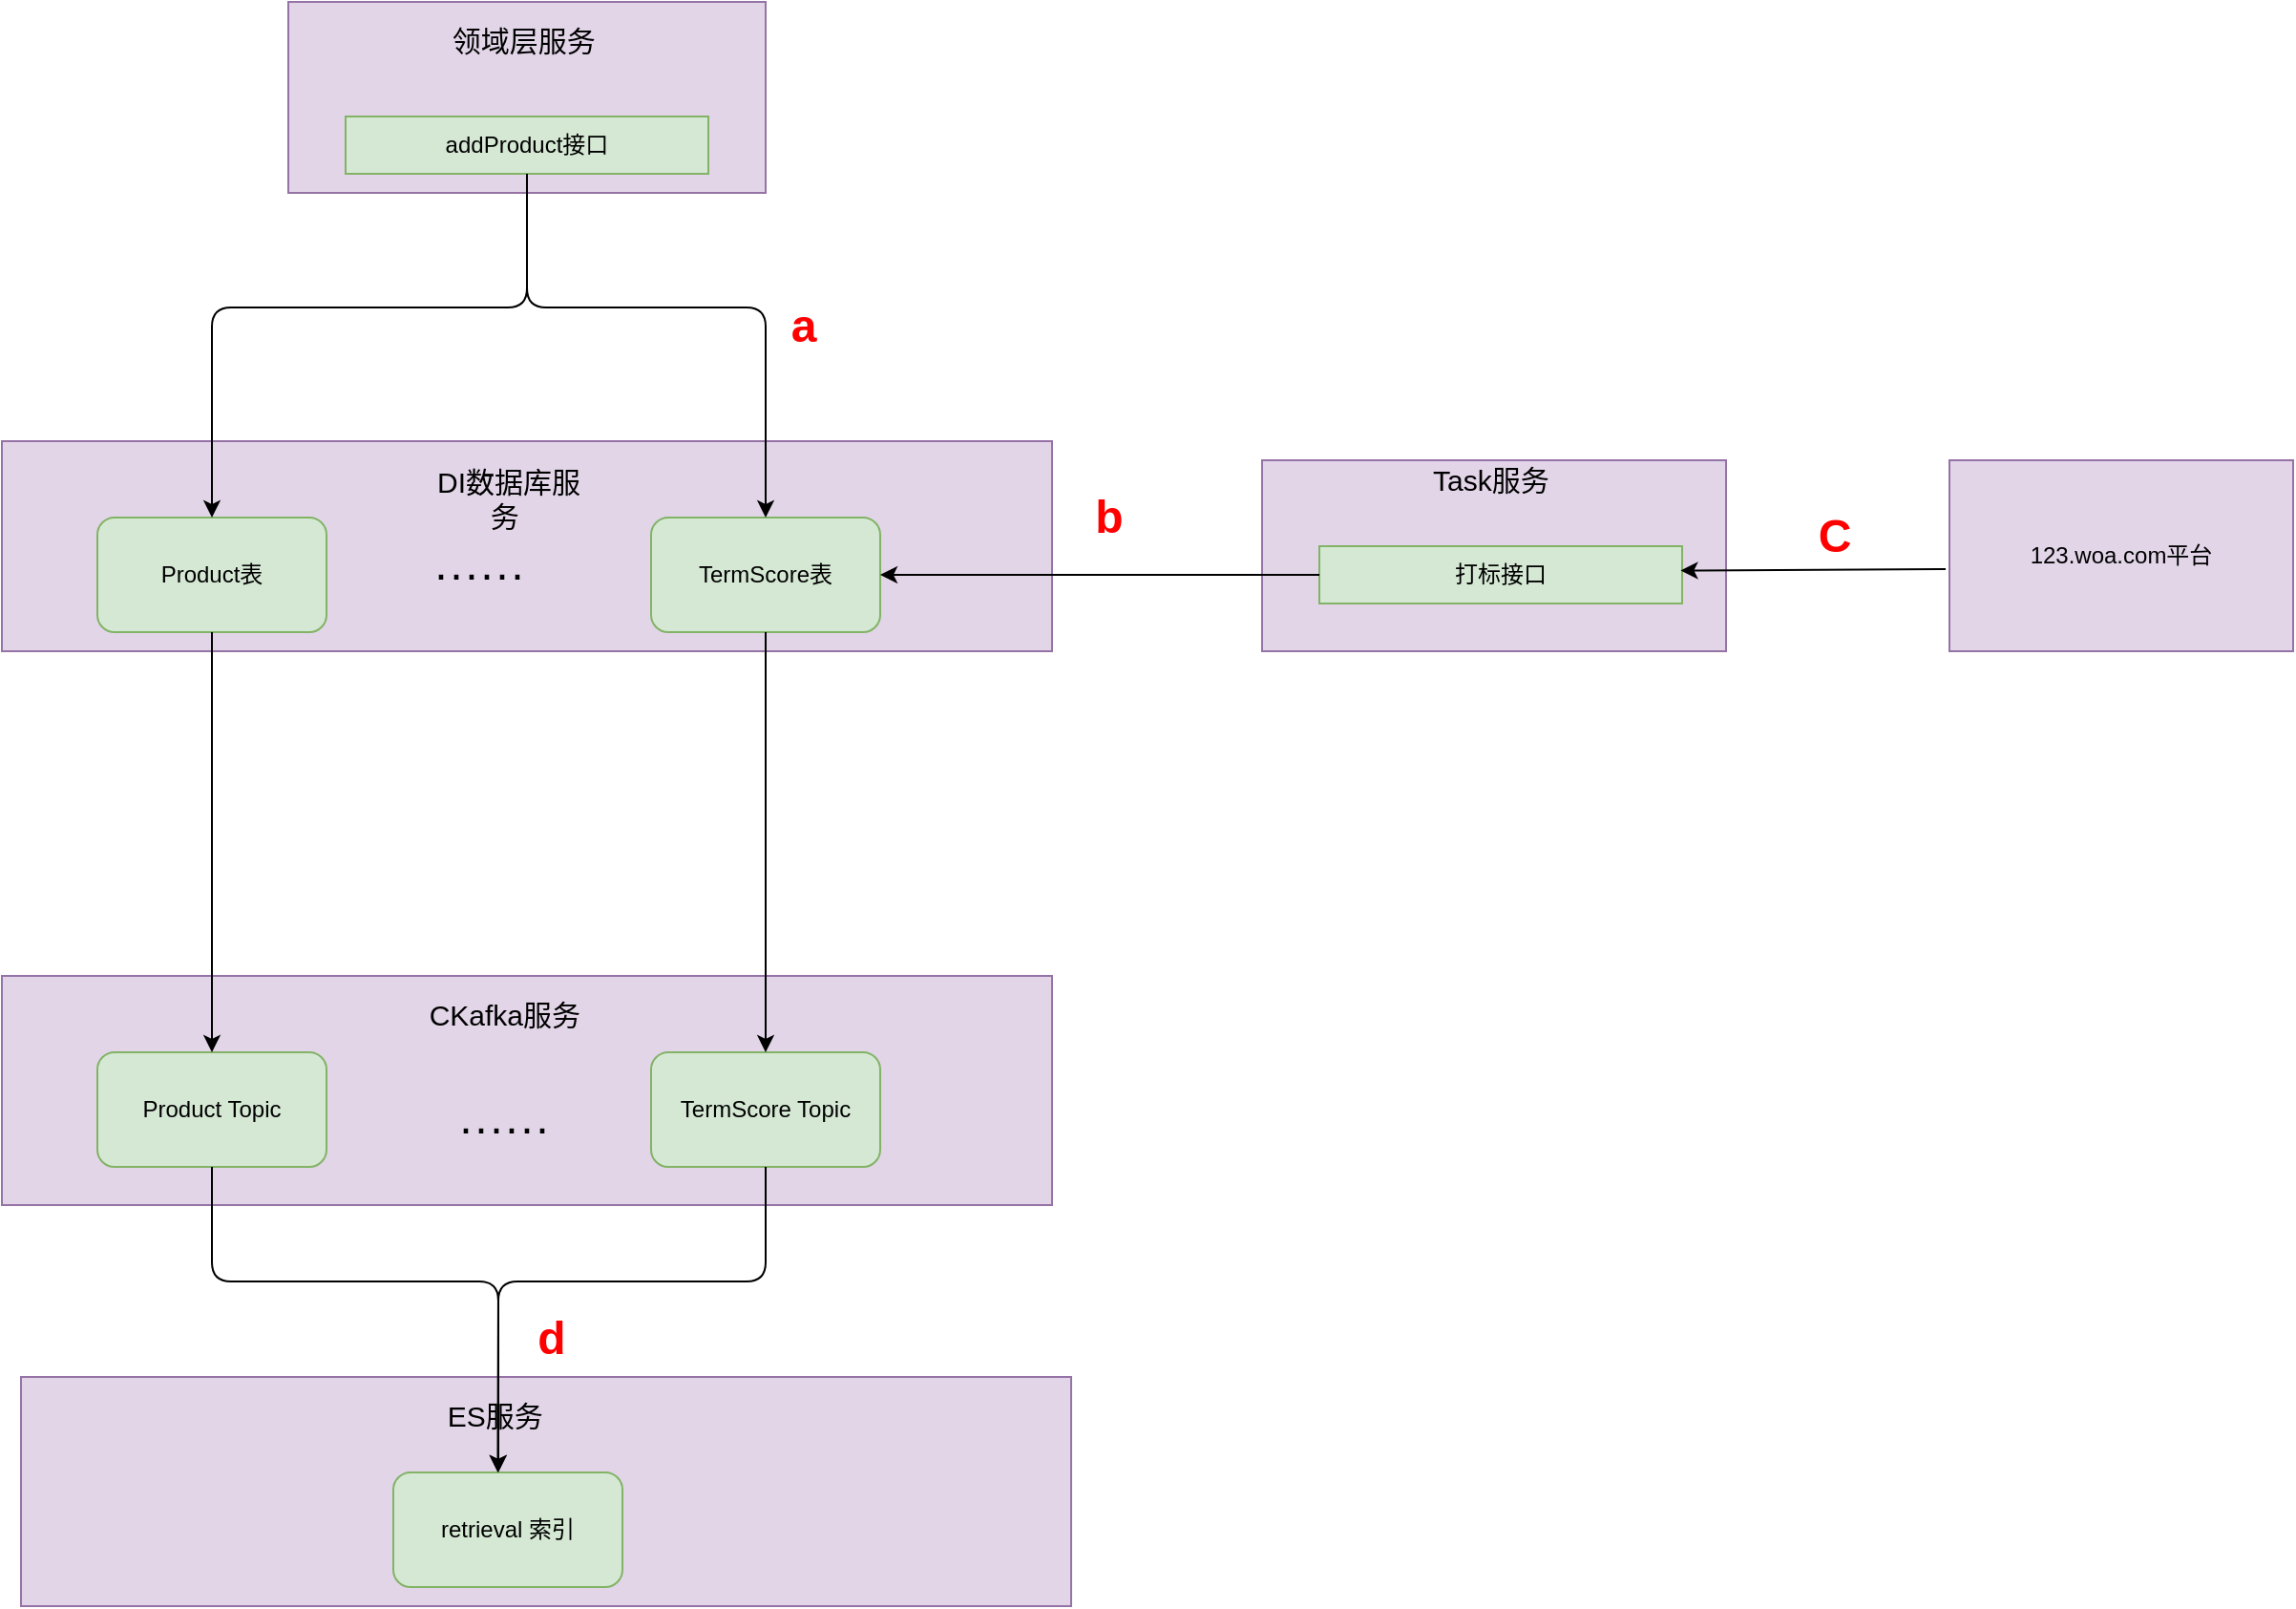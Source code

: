 <mxfile version="13.9.7" type="github">
  <diagram name="Page-1" id="12e1b939-464a-85fe-373e-61e167be1490">
    <mxGraphModel dx="1527" dy="1038" grid="1" gridSize="10" guides="1" tooltips="1" connect="1" arrows="1" fold="1" page="1" pageScale="1.5" pageWidth="1169" pageHeight="826" background="#ffffff" math="0" shadow="0">
      <root>
        <mxCell id="0" />
        <mxCell id="1" parent="0" />
        <mxCell id="-LDYD3RDuGb-UG7Gp8UZ-1" value="" style="rounded=0;whiteSpace=wrap;html=1;fillColor=#e1d5e7;strokeColor=#9673a6;" vertex="1" parent="1">
          <mxGeometry x="380" y="320" width="250" height="100" as="geometry" />
        </mxCell>
        <mxCell id="-LDYD3RDuGb-UG7Gp8UZ-2" value="" style="rounded=0;whiteSpace=wrap;html=1;fillColor=#e1d5e7;strokeColor=#9673a6;" vertex="1" parent="1">
          <mxGeometry x="230" y="550" width="550" height="110" as="geometry" />
        </mxCell>
        <mxCell id="-LDYD3RDuGb-UG7Gp8UZ-3" value="Product表" style="rounded=1;whiteSpace=wrap;html=1;fillColor=#d5e8d4;strokeColor=#82b366;" vertex="1" parent="1">
          <mxGeometry x="280" y="590" width="120" height="60" as="geometry" />
        </mxCell>
        <mxCell id="-LDYD3RDuGb-UG7Gp8UZ-4" value="TermScore表" style="rounded=1;whiteSpace=wrap;html=1;fillColor=#d5e8d4;strokeColor=#82b366;" vertex="1" parent="1">
          <mxGeometry x="570" y="590" width="120" height="60" as="geometry" />
        </mxCell>
        <mxCell id="-LDYD3RDuGb-UG7Gp8UZ-5" value="addProduct接口" style="rounded=0;whiteSpace=wrap;html=1;fillColor=#d5e8d4;strokeColor=#82b366;" vertex="1" parent="1">
          <mxGeometry x="410" y="380" width="190" height="30" as="geometry" />
        </mxCell>
        <mxCell id="-LDYD3RDuGb-UG7Gp8UZ-6" value="" style="endArrow=classic;html=1;exitX=0.5;exitY=1;exitDx=0;exitDy=0;" edge="1" parent="1" source="-LDYD3RDuGb-UG7Gp8UZ-5" target="-LDYD3RDuGb-UG7Gp8UZ-3">
          <mxGeometry width="50" height="50" relative="1" as="geometry">
            <mxPoint x="520" y="450" as="sourcePoint" />
            <mxPoint x="570" y="400" as="targetPoint" />
            <Array as="points">
              <mxPoint x="505" y="480" />
              <mxPoint x="340" y="480" />
            </Array>
          </mxGeometry>
        </mxCell>
        <mxCell id="-LDYD3RDuGb-UG7Gp8UZ-7" value="" style="endArrow=classic;html=1;entryX=0.5;entryY=0;entryDx=0;entryDy=0;exitX=0.5;exitY=1;exitDx=0;exitDy=0;" edge="1" parent="1" source="-LDYD3RDuGb-UG7Gp8UZ-5" target="-LDYD3RDuGb-UG7Gp8UZ-4">
          <mxGeometry width="50" height="50" relative="1" as="geometry">
            <mxPoint x="540" y="410" as="sourcePoint" />
            <mxPoint x="680" y="480" as="targetPoint" />
            <Array as="points">
              <mxPoint x="505" y="480" />
              <mxPoint x="630" y="480" />
            </Array>
          </mxGeometry>
        </mxCell>
        <mxCell id="-LDYD3RDuGb-UG7Gp8UZ-8" value="&lt;font style=&quot;font-size: 24px&quot;&gt;a&lt;/font&gt;" style="text;html=1;strokeColor=none;fillColor=none;align=center;verticalAlign=middle;whiteSpace=wrap;rounded=0;fontStyle=1;fontColor=#FF0000;" vertex="1" parent="1">
          <mxGeometry x="630" y="480" width="40" height="20" as="geometry" />
        </mxCell>
        <mxCell id="-LDYD3RDuGb-UG7Gp8UZ-9" value="" style="rounded=0;whiteSpace=wrap;html=1;fillColor=#e1d5e7;strokeColor=#9673a6;" vertex="1" parent="1">
          <mxGeometry x="230" y="830" width="550" height="120" as="geometry" />
        </mxCell>
        <mxCell id="-LDYD3RDuGb-UG7Gp8UZ-10" value="" style="rounded=0;whiteSpace=wrap;html=1;fillColor=#e1d5e7;strokeColor=#9673a6;" vertex="1" parent="1">
          <mxGeometry x="890" y="560" width="243" height="100" as="geometry" />
        </mxCell>
        <mxCell id="-LDYD3RDuGb-UG7Gp8UZ-11" value="DI数据库服务&amp;nbsp;" style="text;html=1;strokeColor=none;fillColor=none;align=center;verticalAlign=middle;whiteSpace=wrap;rounded=0;fontSize=15;" vertex="1" parent="1">
          <mxGeometry x="447.5" y="570" width="95" height="20" as="geometry" />
        </mxCell>
        <mxCell id="-LDYD3RDuGb-UG7Gp8UZ-14" value="领域层服务&amp;nbsp;" style="text;html=1;strokeColor=none;fillColor=none;align=center;verticalAlign=middle;whiteSpace=wrap;rounded=0;fontSize=15;" vertex="1" parent="1">
          <mxGeometry x="457.5" y="330" width="95" height="20" as="geometry" />
        </mxCell>
        <mxCell id="-LDYD3RDuGb-UG7Gp8UZ-16" value="&lt;font style=&quot;font-size: 24px&quot;&gt;······&lt;/font&gt;" style="text;html=1;strokeColor=none;fillColor=none;align=center;verticalAlign=middle;whiteSpace=wrap;rounded=0;" vertex="1" parent="1">
          <mxGeometry x="430" y="610" width="100" height="20" as="geometry" />
        </mxCell>
        <mxCell id="-LDYD3RDuGb-UG7Gp8UZ-17" value="打标接口" style="rounded=0;whiteSpace=wrap;html=1;fillColor=#d5e8d4;strokeColor=#82b366;" vertex="1" parent="1">
          <mxGeometry x="920" y="605" width="190" height="30" as="geometry" />
        </mxCell>
        <mxCell id="-LDYD3RDuGb-UG7Gp8UZ-18" value="Task服务&amp;nbsp;" style="text;html=1;strokeColor=none;fillColor=none;align=center;verticalAlign=middle;whiteSpace=wrap;rounded=0;fontSize=15;" vertex="1" parent="1">
          <mxGeometry x="972.5" y="560" width="78" height="20" as="geometry" />
        </mxCell>
        <mxCell id="-LDYD3RDuGb-UG7Gp8UZ-19" value="" style="endArrow=classic;html=1;entryX=1;entryY=0.5;entryDx=0;entryDy=0;exitX=0;exitY=0.5;exitDx=0;exitDy=0;" edge="1" parent="1" source="-LDYD3RDuGb-UG7Gp8UZ-17" target="-LDYD3RDuGb-UG7Gp8UZ-4">
          <mxGeometry width="50" height="50" relative="1" as="geometry">
            <mxPoint x="820" y="650" as="sourcePoint" />
            <mxPoint x="870" y="600" as="targetPoint" />
          </mxGeometry>
        </mxCell>
        <mxCell id="-LDYD3RDuGb-UG7Gp8UZ-20" value="&lt;font size=&quot;5&quot;&gt;b&lt;/font&gt;" style="text;html=1;strokeColor=none;fillColor=none;align=center;verticalAlign=middle;whiteSpace=wrap;rounded=0;fontStyle=1;fontColor=#FF0000;" vertex="1" parent="1">
          <mxGeometry x="790" y="580" width="40" height="20" as="geometry" />
        </mxCell>
        <mxCell id="-LDYD3RDuGb-UG7Gp8UZ-21" value="123.woa.com平台" style="rounded=0;whiteSpace=wrap;html=1;fillColor=#e1d5e7;strokeColor=#9673a6;" vertex="1" parent="1">
          <mxGeometry x="1250" y="560" width="180" height="100" as="geometry" />
        </mxCell>
        <mxCell id="-LDYD3RDuGb-UG7Gp8UZ-22" value="" style="endArrow=classic;html=1;fontColor=#FF0000;entryX=0.996;entryY=0.425;entryDx=0;entryDy=0;exitX=-0.011;exitY=0.57;exitDx=0;exitDy=0;exitPerimeter=0;entryPerimeter=0;" edge="1" parent="1" source="-LDYD3RDuGb-UG7Gp8UZ-21" target="-LDYD3RDuGb-UG7Gp8UZ-17">
          <mxGeometry width="50" height="50" relative="1" as="geometry">
            <mxPoint x="1150" y="770" as="sourcePoint" />
            <mxPoint x="1200" y="720" as="targetPoint" />
          </mxGeometry>
        </mxCell>
        <mxCell id="-LDYD3RDuGb-UG7Gp8UZ-23" value="&lt;font size=&quot;5&quot;&gt;C&lt;/font&gt;" style="text;html=1;strokeColor=none;fillColor=none;align=center;verticalAlign=middle;whiteSpace=wrap;rounded=0;fontStyle=1;fontColor=#FF0000;" vertex="1" parent="1">
          <mxGeometry x="1170" y="590" width="40" height="20" as="geometry" />
        </mxCell>
        <mxCell id="-LDYD3RDuGb-UG7Gp8UZ-25" value="CKafka服务&amp;nbsp;" style="text;html=1;strokeColor=none;fillColor=none;align=center;verticalAlign=middle;whiteSpace=wrap;rounded=0;fontSize=15;" vertex="1" parent="1">
          <mxGeometry x="447.5" y="840" width="95" height="20" as="geometry" />
        </mxCell>
        <mxCell id="-LDYD3RDuGb-UG7Gp8UZ-26" value="Product Topic" style="rounded=1;whiteSpace=wrap;html=1;fillColor=#d5e8d4;strokeColor=#82b366;" vertex="1" parent="1">
          <mxGeometry x="280" y="870" width="120" height="60" as="geometry" />
        </mxCell>
        <mxCell id="-LDYD3RDuGb-UG7Gp8UZ-27" value="TermScore Topic" style="rounded=1;whiteSpace=wrap;html=1;fillColor=#d5e8d4;strokeColor=#82b366;" vertex="1" parent="1">
          <mxGeometry x="570" y="870" width="120" height="60" as="geometry" />
        </mxCell>
        <mxCell id="-LDYD3RDuGb-UG7Gp8UZ-28" value="&lt;font style=&quot;font-size: 24px&quot;&gt;······&lt;/font&gt;" style="text;html=1;strokeColor=none;fillColor=none;align=center;verticalAlign=middle;whiteSpace=wrap;rounded=0;" vertex="1" parent="1">
          <mxGeometry x="442.5" y="900" width="100" height="20" as="geometry" />
        </mxCell>
        <mxCell id="-LDYD3RDuGb-UG7Gp8UZ-30" value="" style="endArrow=classic;html=1;fontSize=15;fontColor=#FF0000;entryX=0.5;entryY=0;entryDx=0;entryDy=0;" edge="1" parent="1" source="-LDYD3RDuGb-UG7Gp8UZ-3" target="-LDYD3RDuGb-UG7Gp8UZ-26">
          <mxGeometry width="50" height="50" relative="1" as="geometry">
            <mxPoint x="340" y="660" as="sourcePoint" />
            <mxPoint x="380" y="730" as="targetPoint" />
          </mxGeometry>
        </mxCell>
        <mxCell id="-LDYD3RDuGb-UG7Gp8UZ-31" value="" style="endArrow=classic;html=1;fontSize=15;fontColor=#FF0000;entryX=0.5;entryY=0;entryDx=0;entryDy=0;" edge="1" parent="1" target="-LDYD3RDuGb-UG7Gp8UZ-27">
          <mxGeometry width="50" height="50" relative="1" as="geometry">
            <mxPoint x="630" y="650" as="sourcePoint" />
            <mxPoint x="630" y="850" as="targetPoint" />
          </mxGeometry>
        </mxCell>
        <mxCell id="-LDYD3RDuGb-UG7Gp8UZ-32" value="" style="rounded=0;whiteSpace=wrap;html=1;fillColor=#e1d5e7;strokeColor=#9673a6;" vertex="1" parent="1">
          <mxGeometry x="240" y="1040" width="550" height="120" as="geometry" />
        </mxCell>
        <mxCell id="-LDYD3RDuGb-UG7Gp8UZ-33" value="ES服务&amp;nbsp;" style="text;html=1;strokeColor=none;fillColor=none;align=center;verticalAlign=middle;whiteSpace=wrap;rounded=0;fontSize=15;" vertex="1" parent="1">
          <mxGeometry x="442.5" y="1050" width="95" height="20" as="geometry" />
        </mxCell>
        <mxCell id="-LDYD3RDuGb-UG7Gp8UZ-35" value="retrieval 索引" style="rounded=1;whiteSpace=wrap;html=1;fillColor=#d5e8d4;strokeColor=#82b366;" vertex="1" parent="1">
          <mxGeometry x="435" y="1090" width="120" height="60" as="geometry" />
        </mxCell>
        <mxCell id="-LDYD3RDuGb-UG7Gp8UZ-36" value="" style="endArrow=classic;html=1;fontSize=15;fontColor=#FF0000;entryX=0.456;entryY=0;entryDx=0;entryDy=0;entryPerimeter=0;exitX=0.5;exitY=1;exitDx=0;exitDy=0;" edge="1" parent="1" source="-LDYD3RDuGb-UG7Gp8UZ-26" target="-LDYD3RDuGb-UG7Gp8UZ-35">
          <mxGeometry width="50" height="50" relative="1" as="geometry">
            <mxPoint x="330" y="980" as="sourcePoint" />
            <mxPoint x="380" y="930" as="targetPoint" />
            <Array as="points">
              <mxPoint x="340" y="990" />
              <mxPoint x="490" y="990" />
            </Array>
          </mxGeometry>
        </mxCell>
        <mxCell id="-LDYD3RDuGb-UG7Gp8UZ-37" value="" style="endArrow=classic;html=1;fontSize=15;fontColor=#FF0000;exitX=0.5;exitY=1;exitDx=0;exitDy=0;" edge="1" parent="1" source="-LDYD3RDuGb-UG7Gp8UZ-27">
          <mxGeometry width="50" height="50" relative="1" as="geometry">
            <mxPoint x="630" y="970" as="sourcePoint" />
            <mxPoint x="490" y="1090" as="targetPoint" />
            <Array as="points">
              <mxPoint x="630" y="990" />
              <mxPoint x="490" y="990" />
            </Array>
          </mxGeometry>
        </mxCell>
        <mxCell id="-LDYD3RDuGb-UG7Gp8UZ-38" value="&lt;font size=&quot;5&quot;&gt;d&lt;/font&gt;" style="text;html=1;strokeColor=none;fillColor=none;align=center;verticalAlign=middle;whiteSpace=wrap;rounded=0;fontStyle=1;fontColor=#FF0000;" vertex="1" parent="1">
          <mxGeometry x="497.5" y="1010" width="40" height="20" as="geometry" />
        </mxCell>
      </root>
    </mxGraphModel>
  </diagram>
</mxfile>
